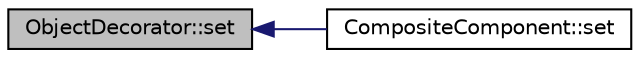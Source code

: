 digraph "ObjectDecorator::set"
{
  edge [fontname="Helvetica",fontsize="10",labelfontname="Helvetica",labelfontsize="10"];
  node [fontname="Helvetica",fontsize="10",shape=record];
  rankdir="LR";
  Node445 [label="ObjectDecorator::set",height=0.2,width=0.4,color="black", fillcolor="grey75", style="filled", fontcolor="black"];
  Node445 -> Node446 [dir="back",color="midnightblue",fontsize="10",style="solid",fontname="Helvetica"];
  Node446 [label="CompositeComponent::set",height=0.2,width=0.4,color="black", fillcolor="white", style="filled",URL="$classCompositeComponent.html#add7fada87bbaf74e74be2c42304c98c4",tooltip="Set the internally hold pointer. "];
}

